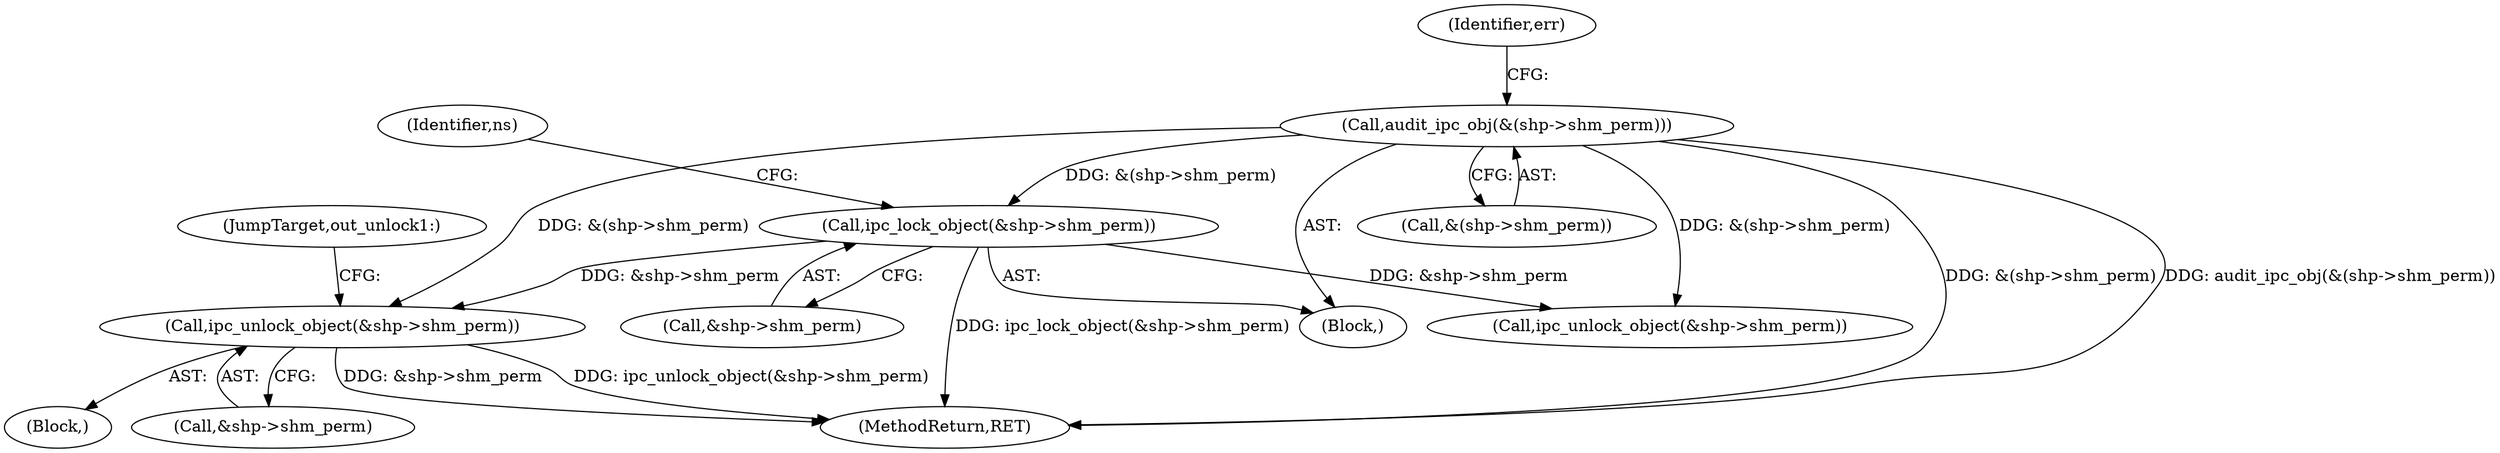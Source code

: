 digraph "0_linux_a399b29dfbaaaf91162b2dc5a5875dd51bbfa2a1@pointer" {
"1000351" [label="(Call,ipc_unlock_object(&shp->shm_perm))"];
"1000193" [label="(Call,ipc_lock_object(&shp->shm_perm))"];
"1000180" [label="(Call,audit_ipc_obj(&(shp->shm_perm)))"];
"1000163" [label="(Block,)"];
"1000194" [label="(Call,&shp->shm_perm)"];
"1000360" [label="(MethodReturn,RET)"];
"1000351" [label="(Call,ipc_unlock_object(&shp->shm_perm))"];
"1000356" [label="(JumpTarget,out_unlock1:)"];
"1000110" [label="(Block,)"];
"1000193" [label="(Call,ipc_lock_object(&shp->shm_perm))"];
"1000202" [label="(Identifier,ns)"];
"1000352" [label="(Call,&shp->shm_perm)"];
"1000332" [label="(Call,ipc_unlock_object(&shp->shm_perm))"];
"1000181" [label="(Call,&(shp->shm_perm))"];
"1000186" [label="(Identifier,err)"];
"1000180" [label="(Call,audit_ipc_obj(&(shp->shm_perm)))"];
"1000351" -> "1000110"  [label="AST: "];
"1000351" -> "1000352"  [label="CFG: "];
"1000352" -> "1000351"  [label="AST: "];
"1000356" -> "1000351"  [label="CFG: "];
"1000351" -> "1000360"  [label="DDG: ipc_unlock_object(&shp->shm_perm)"];
"1000351" -> "1000360"  [label="DDG: &shp->shm_perm"];
"1000193" -> "1000351"  [label="DDG: &shp->shm_perm"];
"1000180" -> "1000351"  [label="DDG: &(shp->shm_perm)"];
"1000193" -> "1000163"  [label="AST: "];
"1000193" -> "1000194"  [label="CFG: "];
"1000194" -> "1000193"  [label="AST: "];
"1000202" -> "1000193"  [label="CFG: "];
"1000193" -> "1000360"  [label="DDG: ipc_lock_object(&shp->shm_perm)"];
"1000180" -> "1000193"  [label="DDG: &(shp->shm_perm)"];
"1000193" -> "1000332"  [label="DDG: &shp->shm_perm"];
"1000180" -> "1000163"  [label="AST: "];
"1000180" -> "1000181"  [label="CFG: "];
"1000181" -> "1000180"  [label="AST: "];
"1000186" -> "1000180"  [label="CFG: "];
"1000180" -> "1000360"  [label="DDG: &(shp->shm_perm)"];
"1000180" -> "1000360"  [label="DDG: audit_ipc_obj(&(shp->shm_perm))"];
"1000180" -> "1000332"  [label="DDG: &(shp->shm_perm)"];
}
